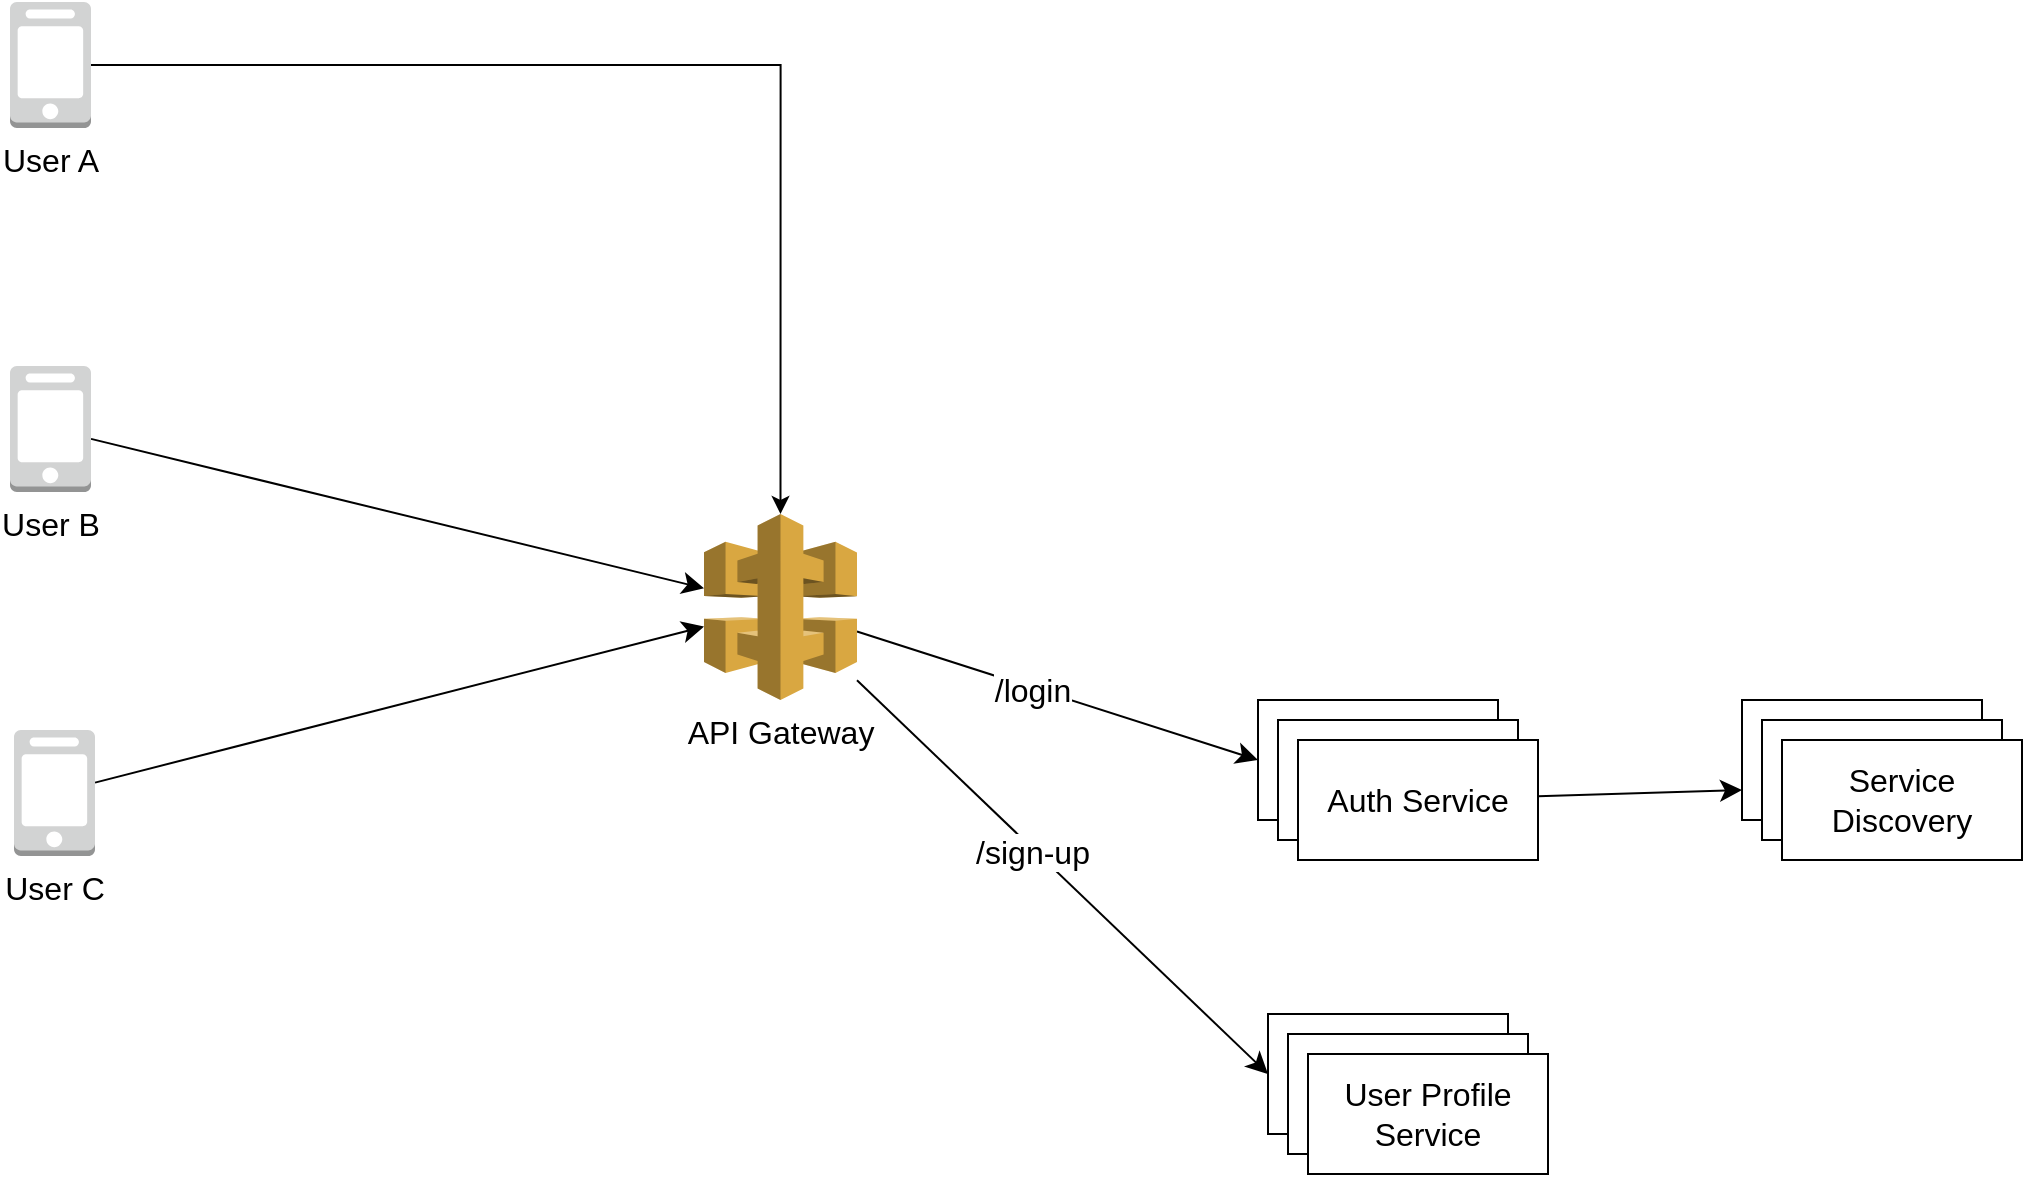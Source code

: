 <mxfile version="20.8.20" type="github">
  <diagram name="Page-1" id="FaiYo3VfVypyQkwJXVoq">
    <mxGraphModel dx="1834" dy="2197" grid="0" gridSize="10" guides="1" tooltips="1" connect="1" arrows="1" fold="1" page="0" pageScale="1" pageWidth="827" pageHeight="1169" background="none" math="0" shadow="0">
      <root>
        <mxCell id="0" />
        <mxCell id="1" parent="0" />
        <mxCell id="ZzfddEjBBQgfaQ5Hms3C-111" style="edgeStyle=orthogonalEdgeStyle;rounded=0;orthogonalLoop=1;jettySize=auto;html=1;entryX=0.5;entryY=0;entryDx=0;entryDy=0;entryPerimeter=0;fontSize=12;endArrow=classic;endFill=1;" edge="1" parent="1" source="ZzfddEjBBQgfaQ5Hms3C-78" target="ZzfddEjBBQgfaQ5Hms3C-86">
          <mxGeometry relative="1" as="geometry" />
        </mxCell>
        <mxCell id="ZzfddEjBBQgfaQ5Hms3C-78" value="User A" style="outlineConnect=0;dashed=0;verticalLabelPosition=bottom;verticalAlign=top;align=center;html=1;shape=mxgraph.aws3.mobile_client;fillColor=#D2D3D3;gradientColor=none;fontSize=16;" vertex="1" parent="1">
          <mxGeometry x="-107" y="-855" width="40.5" height="63" as="geometry" />
        </mxCell>
        <mxCell id="ZzfddEjBBQgfaQ5Hms3C-83" style="edgeStyle=none;curved=1;rounded=0;orthogonalLoop=1;jettySize=auto;html=1;fontSize=12;startSize=8;endSize=8;" edge="1" parent="1" source="ZzfddEjBBQgfaQ5Hms3C-79" target="ZzfddEjBBQgfaQ5Hms3C-86">
          <mxGeometry relative="1" as="geometry">
            <mxPoint x="202" y="-550" as="targetPoint" />
          </mxGeometry>
        </mxCell>
        <mxCell id="ZzfddEjBBQgfaQ5Hms3C-79" value="User B" style="outlineConnect=0;dashed=0;verticalLabelPosition=bottom;verticalAlign=top;align=center;html=1;shape=mxgraph.aws3.mobile_client;fillColor=#D2D3D3;gradientColor=none;fontSize=16;" vertex="1" parent="1">
          <mxGeometry x="-107" y="-673" width="40.5" height="63" as="geometry" />
        </mxCell>
        <mxCell id="ZzfddEjBBQgfaQ5Hms3C-84" style="edgeStyle=none;curved=1;rounded=0;orthogonalLoop=1;jettySize=auto;html=1;fontSize=12;startSize=8;endSize=8;" edge="1" parent="1" source="ZzfddEjBBQgfaQ5Hms3C-80" target="ZzfddEjBBQgfaQ5Hms3C-86">
          <mxGeometry relative="1" as="geometry">
            <mxPoint x="219.574" y="-521.716" as="targetPoint" />
          </mxGeometry>
        </mxCell>
        <mxCell id="ZzfddEjBBQgfaQ5Hms3C-80" value="User C" style="outlineConnect=0;dashed=0;verticalLabelPosition=bottom;verticalAlign=top;align=center;html=1;shape=mxgraph.aws3.mobile_client;fillColor=#D2D3D3;gradientColor=none;fontSize=16;" vertex="1" parent="1">
          <mxGeometry x="-105" y="-491" width="40.5" height="63" as="geometry" />
        </mxCell>
        <mxCell id="ZzfddEjBBQgfaQ5Hms3C-98" style="edgeStyle=none;curved=1;rounded=0;orthogonalLoop=1;jettySize=auto;html=1;entryX=0;entryY=0.5;entryDx=0;entryDy=0;fontSize=12;startSize=8;endSize=8;" edge="1" parent="1" source="ZzfddEjBBQgfaQ5Hms3C-86" target="ZzfddEjBBQgfaQ5Hms3C-89">
          <mxGeometry relative="1" as="geometry" />
        </mxCell>
        <mxCell id="ZzfddEjBBQgfaQ5Hms3C-108" value="/login" style="edgeLabel;html=1;align=center;verticalAlign=middle;resizable=0;points=[];fontSize=16;" vertex="1" connectable="0" parent="ZzfddEjBBQgfaQ5Hms3C-98">
          <mxGeometry x="-0.124" y="-1" relative="1" as="geometry">
            <mxPoint as="offset" />
          </mxGeometry>
        </mxCell>
        <mxCell id="ZzfddEjBBQgfaQ5Hms3C-107" style="edgeStyle=none;curved=1;rounded=0;orthogonalLoop=1;jettySize=auto;html=1;entryX=0;entryY=0.5;entryDx=0;entryDy=0;fontSize=12;startSize=8;endSize=8;" edge="1" parent="1" source="ZzfddEjBBQgfaQ5Hms3C-86" target="ZzfddEjBBQgfaQ5Hms3C-92">
          <mxGeometry relative="1" as="geometry" />
        </mxCell>
        <mxCell id="ZzfddEjBBQgfaQ5Hms3C-109" value="/sign-up" style="edgeLabel;html=1;align=center;verticalAlign=middle;resizable=0;points=[];fontSize=16;" vertex="1" connectable="0" parent="ZzfddEjBBQgfaQ5Hms3C-107">
          <mxGeometry x="-0.372" y="-1" relative="1" as="geometry">
            <mxPoint x="23" y="23" as="offset" />
          </mxGeometry>
        </mxCell>
        <mxCell id="ZzfddEjBBQgfaQ5Hms3C-86" value="API Gateway" style="outlineConnect=0;dashed=0;verticalLabelPosition=bottom;verticalAlign=top;align=center;html=1;shape=mxgraph.aws3.api_gateway;fillColor=#D9A741;gradientColor=none;fontSize=16;" vertex="1" parent="1">
          <mxGeometry x="240" y="-599" width="76.5" height="93" as="geometry" />
        </mxCell>
        <mxCell id="ZzfddEjBBQgfaQ5Hms3C-89" value="" style="rounded=0;whiteSpace=wrap;html=1;fontSize=16;" vertex="1" parent="1">
          <mxGeometry x="517" y="-506" width="120" height="60" as="geometry" />
        </mxCell>
        <mxCell id="ZzfddEjBBQgfaQ5Hms3C-90" value="" style="rounded=0;whiteSpace=wrap;html=1;fontSize=16;" vertex="1" parent="1">
          <mxGeometry x="527" y="-496" width="120" height="60" as="geometry" />
        </mxCell>
        <mxCell id="ZzfddEjBBQgfaQ5Hms3C-106" style="edgeStyle=none;curved=1;rounded=0;orthogonalLoop=1;jettySize=auto;html=1;entryX=0;entryY=0.75;entryDx=0;entryDy=0;fontSize=12;startSize=8;endSize=8;" edge="1" parent="1" source="ZzfddEjBBQgfaQ5Hms3C-91" target="ZzfddEjBBQgfaQ5Hms3C-102">
          <mxGeometry relative="1" as="geometry" />
        </mxCell>
        <mxCell id="ZzfddEjBBQgfaQ5Hms3C-91" value="Auth Service" style="rounded=0;whiteSpace=wrap;html=1;fontSize=16;" vertex="1" parent="1">
          <mxGeometry x="537" y="-486" width="120" height="60" as="geometry" />
        </mxCell>
        <mxCell id="ZzfddEjBBQgfaQ5Hms3C-92" value="" style="rounded=0;whiteSpace=wrap;html=1;fontSize=16;" vertex="1" parent="1">
          <mxGeometry x="522" y="-349" width="120" height="60" as="geometry" />
        </mxCell>
        <mxCell id="ZzfddEjBBQgfaQ5Hms3C-93" value="" style="rounded=0;whiteSpace=wrap;html=1;fontSize=16;" vertex="1" parent="1">
          <mxGeometry x="532" y="-339" width="120" height="60" as="geometry" />
        </mxCell>
        <mxCell id="ZzfddEjBBQgfaQ5Hms3C-94" value="User Profile Service" style="rounded=0;whiteSpace=wrap;html=1;fontSize=16;" vertex="1" parent="1">
          <mxGeometry x="542" y="-329" width="120" height="60" as="geometry" />
        </mxCell>
        <mxCell id="ZzfddEjBBQgfaQ5Hms3C-102" value="" style="rounded=0;whiteSpace=wrap;html=1;fontSize=16;" vertex="1" parent="1">
          <mxGeometry x="759" y="-506" width="120" height="60" as="geometry" />
        </mxCell>
        <mxCell id="ZzfddEjBBQgfaQ5Hms3C-103" value="" style="rounded=0;whiteSpace=wrap;html=1;fontSize=16;" vertex="1" parent="1">
          <mxGeometry x="769" y="-496" width="120" height="60" as="geometry" />
        </mxCell>
        <mxCell id="ZzfddEjBBQgfaQ5Hms3C-104" value="Service Discovery" style="rounded=0;whiteSpace=wrap;html=1;fontSize=16;" vertex="1" parent="1">
          <mxGeometry x="779" y="-486" width="120" height="60" as="geometry" />
        </mxCell>
      </root>
    </mxGraphModel>
  </diagram>
</mxfile>
